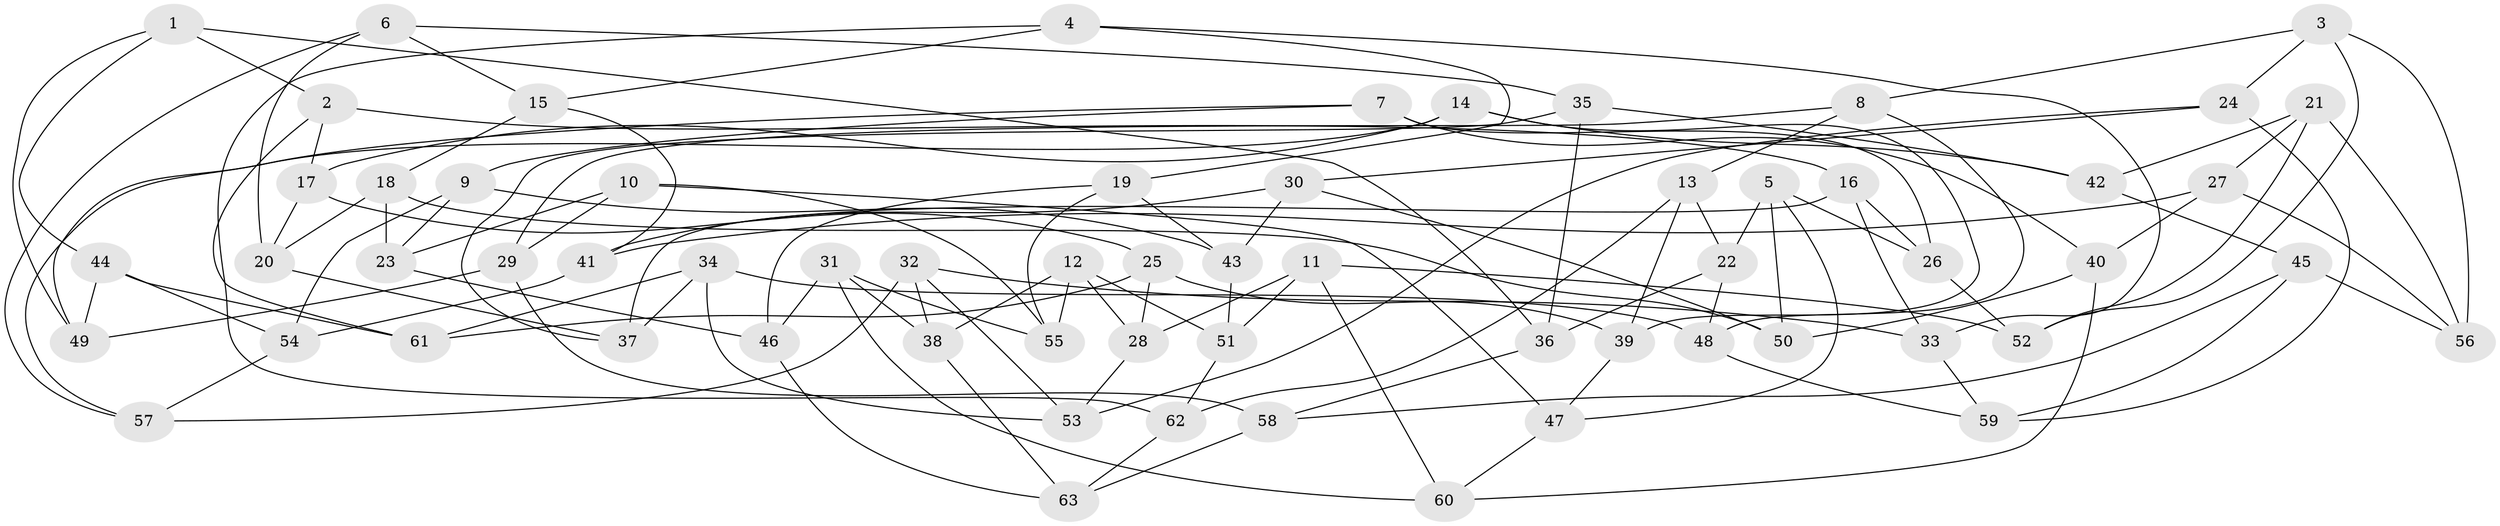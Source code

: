 // coarse degree distribution, {4: 0.28, 3: 0.2, 5: 0.24, 8: 0.04, 6: 0.12, 7: 0.12}
// Generated by graph-tools (version 1.1) at 2025/02/03/04/25 22:02:42]
// undirected, 63 vertices, 126 edges
graph export_dot {
graph [start="1"]
  node [color=gray90,style=filled];
  1;
  2;
  3;
  4;
  5;
  6;
  7;
  8;
  9;
  10;
  11;
  12;
  13;
  14;
  15;
  16;
  17;
  18;
  19;
  20;
  21;
  22;
  23;
  24;
  25;
  26;
  27;
  28;
  29;
  30;
  31;
  32;
  33;
  34;
  35;
  36;
  37;
  38;
  39;
  40;
  41;
  42;
  43;
  44;
  45;
  46;
  47;
  48;
  49;
  50;
  51;
  52;
  53;
  54;
  55;
  56;
  57;
  58;
  59;
  60;
  61;
  62;
  63;
  1 -- 49;
  1 -- 2;
  1 -- 36;
  1 -- 44;
  2 -- 16;
  2 -- 61;
  2 -- 17;
  3 -- 24;
  3 -- 56;
  3 -- 8;
  3 -- 52;
  4 -- 33;
  4 -- 15;
  4 -- 19;
  4 -- 62;
  5 -- 47;
  5 -- 22;
  5 -- 26;
  5 -- 50;
  6 -- 35;
  6 -- 20;
  6 -- 15;
  6 -- 57;
  7 -- 40;
  7 -- 49;
  7 -- 9;
  7 -- 26;
  8 -- 48;
  8 -- 13;
  8 -- 29;
  9 -- 23;
  9 -- 43;
  9 -- 54;
  10 -- 47;
  10 -- 23;
  10 -- 29;
  10 -- 55;
  11 -- 60;
  11 -- 52;
  11 -- 28;
  11 -- 51;
  12 -- 55;
  12 -- 51;
  12 -- 28;
  12 -- 38;
  13 -- 22;
  13 -- 39;
  13 -- 62;
  14 -- 42;
  14 -- 17;
  14 -- 57;
  14 -- 39;
  15 -- 18;
  15 -- 41;
  16 -- 33;
  16 -- 26;
  16 -- 37;
  17 -- 25;
  17 -- 20;
  18 -- 50;
  18 -- 23;
  18 -- 20;
  19 -- 55;
  19 -- 43;
  19 -- 46;
  20 -- 37;
  21 -- 42;
  21 -- 27;
  21 -- 52;
  21 -- 56;
  22 -- 48;
  22 -- 36;
  23 -- 46;
  24 -- 53;
  24 -- 30;
  24 -- 59;
  25 -- 28;
  25 -- 39;
  25 -- 61;
  26 -- 52;
  27 -- 56;
  27 -- 40;
  27 -- 41;
  28 -- 53;
  29 -- 58;
  29 -- 49;
  30 -- 41;
  30 -- 43;
  30 -- 50;
  31 -- 38;
  31 -- 55;
  31 -- 60;
  31 -- 46;
  32 -- 38;
  32 -- 53;
  32 -- 57;
  32 -- 33;
  33 -- 59;
  34 -- 53;
  34 -- 61;
  34 -- 37;
  34 -- 48;
  35 -- 37;
  35 -- 42;
  35 -- 36;
  36 -- 58;
  38 -- 63;
  39 -- 47;
  40 -- 60;
  40 -- 50;
  41 -- 54;
  42 -- 45;
  43 -- 51;
  44 -- 61;
  44 -- 54;
  44 -- 49;
  45 -- 59;
  45 -- 56;
  45 -- 58;
  46 -- 63;
  47 -- 60;
  48 -- 59;
  51 -- 62;
  54 -- 57;
  58 -- 63;
  62 -- 63;
}
